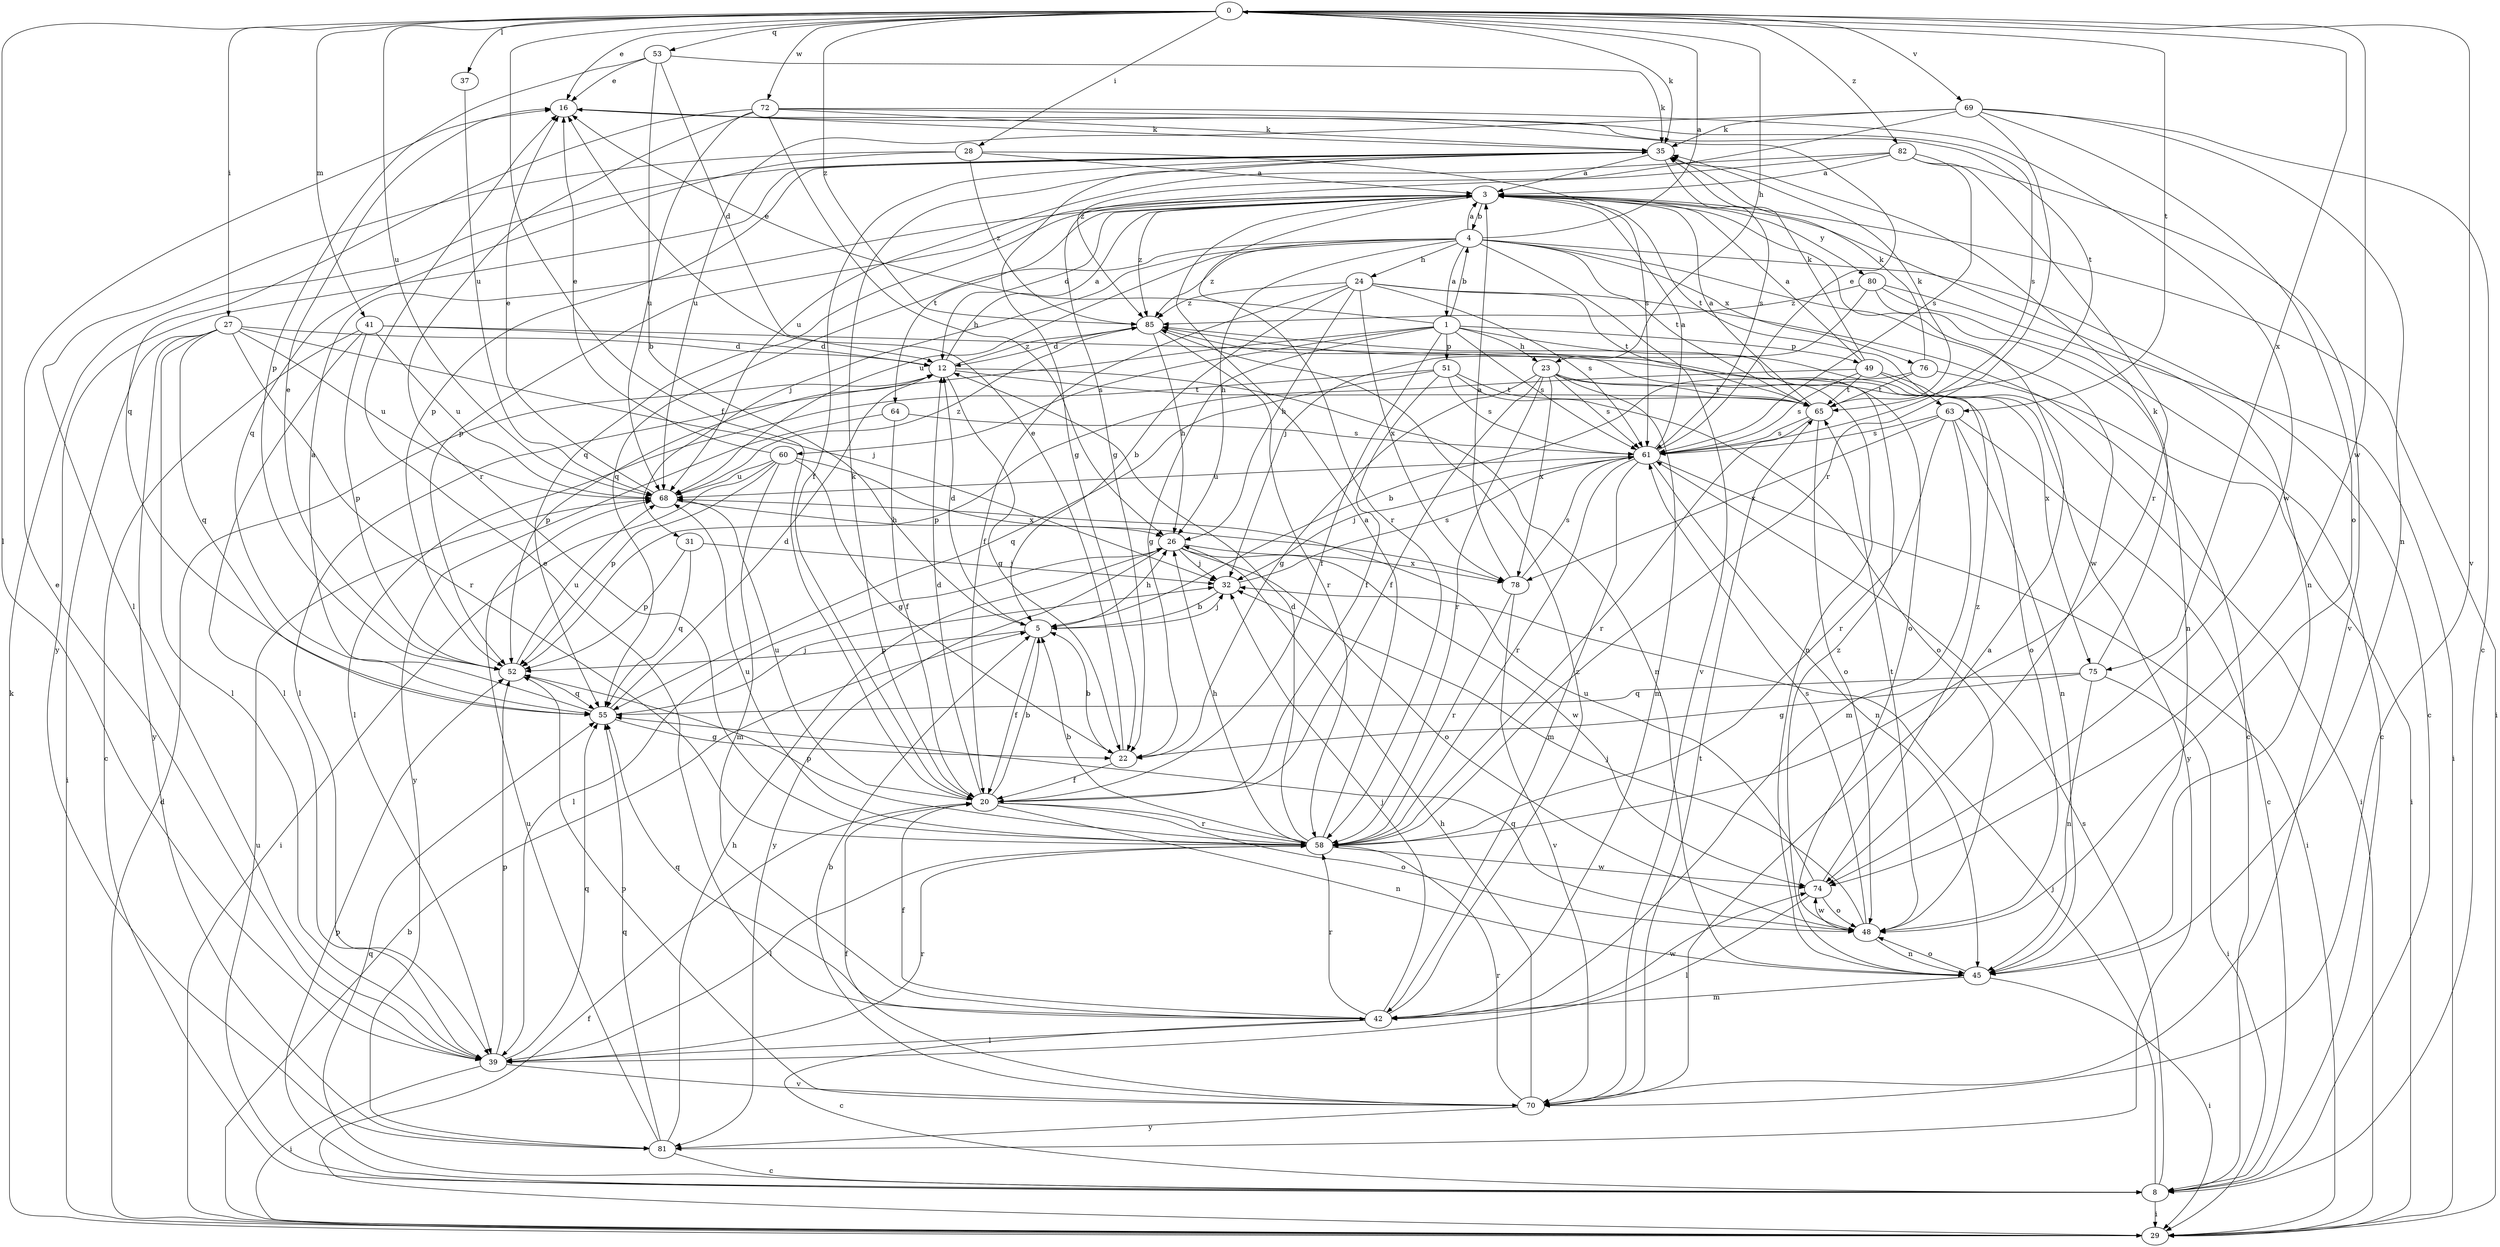 strict digraph  {
0;
1;
3;
4;
5;
8;
12;
16;
20;
22;
23;
24;
26;
27;
28;
29;
31;
32;
35;
37;
39;
41;
42;
45;
48;
49;
51;
52;
53;
55;
58;
60;
61;
63;
64;
65;
68;
69;
70;
72;
74;
75;
76;
78;
80;
81;
82;
85;
0 -> 16  [label=e];
0 -> 20  [label=f];
0 -> 23  [label=h];
0 -> 27  [label=i];
0 -> 28  [label=i];
0 -> 35  [label=k];
0 -> 37  [label=l];
0 -> 39  [label=l];
0 -> 41  [label=m];
0 -> 53  [label=q];
0 -> 63  [label=t];
0 -> 68  [label=u];
0 -> 69  [label=v];
0 -> 70  [label=v];
0 -> 72  [label=w];
0 -> 74  [label=w];
0 -> 75  [label=x];
0 -> 82  [label=z];
0 -> 85  [label=z];
1 -> 4  [label=b];
1 -> 16  [label=e];
1 -> 20  [label=f];
1 -> 22  [label=g];
1 -> 23  [label=h];
1 -> 39  [label=l];
1 -> 49  [label=p];
1 -> 51  [label=p];
1 -> 60  [label=s];
1 -> 61  [label=s];
1 -> 75  [label=x];
3 -> 4  [label=b];
3 -> 12  [label=d];
3 -> 29  [label=i];
3 -> 45  [label=n];
3 -> 52  [label=p];
3 -> 55  [label=q];
3 -> 58  [label=r];
3 -> 63  [label=t];
3 -> 64  [label=t];
3 -> 80  [label=y];
3 -> 85  [label=z];
4 -> 0  [label=a];
4 -> 1  [label=a];
4 -> 3  [label=a];
4 -> 8  [label=c];
4 -> 24  [label=h];
4 -> 26  [label=h];
4 -> 31  [label=j];
4 -> 55  [label=q];
4 -> 65  [label=t];
4 -> 68  [label=u];
4 -> 70  [label=v];
4 -> 74  [label=w];
4 -> 76  [label=x];
4 -> 85  [label=z];
5 -> 12  [label=d];
5 -> 20  [label=f];
5 -> 26  [label=h];
5 -> 32  [label=j];
5 -> 52  [label=p];
8 -> 29  [label=i];
8 -> 32  [label=j];
8 -> 52  [label=p];
8 -> 55  [label=q];
8 -> 61  [label=s];
8 -> 68  [label=u];
12 -> 3  [label=a];
12 -> 22  [label=g];
12 -> 45  [label=n];
12 -> 52  [label=p];
12 -> 65  [label=t];
12 -> 85  [label=z];
16 -> 35  [label=k];
16 -> 65  [label=t];
20 -> 5  [label=b];
20 -> 12  [label=d];
20 -> 35  [label=k];
20 -> 45  [label=n];
20 -> 48  [label=o];
20 -> 58  [label=r];
20 -> 68  [label=u];
22 -> 5  [label=b];
22 -> 16  [label=e];
22 -> 20  [label=f];
23 -> 20  [label=f];
23 -> 22  [label=g];
23 -> 42  [label=m];
23 -> 48  [label=o];
23 -> 58  [label=r];
23 -> 61  [label=s];
23 -> 65  [label=t];
23 -> 78  [label=x];
24 -> 5  [label=b];
24 -> 8  [label=c];
24 -> 20  [label=f];
24 -> 26  [label=h];
24 -> 61  [label=s];
24 -> 65  [label=t];
24 -> 78  [label=x];
24 -> 85  [label=z];
26 -> 32  [label=j];
26 -> 39  [label=l];
26 -> 48  [label=o];
26 -> 74  [label=w];
26 -> 78  [label=x];
26 -> 81  [label=y];
27 -> 12  [label=d];
27 -> 29  [label=i];
27 -> 32  [label=j];
27 -> 39  [label=l];
27 -> 55  [label=q];
27 -> 58  [label=r];
27 -> 68  [label=u];
27 -> 81  [label=y];
28 -> 3  [label=a];
28 -> 39  [label=l];
28 -> 55  [label=q];
28 -> 61  [label=s];
28 -> 85  [label=z];
29 -> 5  [label=b];
29 -> 12  [label=d];
29 -> 20  [label=f];
29 -> 35  [label=k];
31 -> 32  [label=j];
31 -> 52  [label=p];
31 -> 55  [label=q];
32 -> 5  [label=b];
32 -> 61  [label=s];
35 -> 3  [label=a];
35 -> 20  [label=f];
35 -> 22  [label=g];
35 -> 52  [label=p];
35 -> 61  [label=s];
35 -> 81  [label=y];
37 -> 68  [label=u];
39 -> 16  [label=e];
39 -> 29  [label=i];
39 -> 52  [label=p];
39 -> 55  [label=q];
39 -> 58  [label=r];
39 -> 70  [label=v];
41 -> 8  [label=c];
41 -> 12  [label=d];
41 -> 39  [label=l];
41 -> 48  [label=o];
41 -> 52  [label=p];
41 -> 68  [label=u];
42 -> 8  [label=c];
42 -> 16  [label=e];
42 -> 20  [label=f];
42 -> 32  [label=j];
42 -> 39  [label=l];
42 -> 55  [label=q];
42 -> 58  [label=r];
42 -> 74  [label=w];
42 -> 85  [label=z];
45 -> 29  [label=i];
45 -> 42  [label=m];
45 -> 48  [label=o];
45 -> 85  [label=z];
48 -> 32  [label=j];
48 -> 45  [label=n];
48 -> 55  [label=q];
48 -> 61  [label=s];
48 -> 65  [label=t];
48 -> 74  [label=w];
49 -> 3  [label=a];
49 -> 29  [label=i];
49 -> 35  [label=k];
49 -> 52  [label=p];
49 -> 61  [label=s];
49 -> 65  [label=t];
49 -> 81  [label=y];
51 -> 20  [label=f];
51 -> 39  [label=l];
51 -> 48  [label=o];
51 -> 55  [label=q];
51 -> 61  [label=s];
51 -> 65  [label=t];
52 -> 16  [label=e];
52 -> 55  [label=q];
52 -> 68  [label=u];
53 -> 5  [label=b];
53 -> 12  [label=d];
53 -> 16  [label=e];
53 -> 35  [label=k];
53 -> 52  [label=p];
55 -> 3  [label=a];
55 -> 12  [label=d];
55 -> 22  [label=g];
55 -> 32  [label=j];
58 -> 3  [label=a];
58 -> 5  [label=b];
58 -> 12  [label=d];
58 -> 26  [label=h];
58 -> 39  [label=l];
58 -> 52  [label=p];
58 -> 68  [label=u];
58 -> 74  [label=w];
60 -> 16  [label=e];
60 -> 22  [label=g];
60 -> 29  [label=i];
60 -> 42  [label=m];
60 -> 52  [label=p];
60 -> 68  [label=u];
60 -> 78  [label=x];
61 -> 3  [label=a];
61 -> 16  [label=e];
61 -> 29  [label=i];
61 -> 32  [label=j];
61 -> 42  [label=m];
61 -> 45  [label=n];
61 -> 58  [label=r];
61 -> 68  [label=u];
63 -> 8  [label=c];
63 -> 42  [label=m];
63 -> 45  [label=n];
63 -> 58  [label=r];
63 -> 61  [label=s];
63 -> 78  [label=x];
64 -> 20  [label=f];
64 -> 61  [label=s];
64 -> 81  [label=y];
65 -> 3  [label=a];
65 -> 35  [label=k];
65 -> 48  [label=o];
65 -> 58  [label=r];
65 -> 61  [label=s];
68 -> 16  [label=e];
68 -> 26  [label=h];
68 -> 85  [label=z];
69 -> 8  [label=c];
69 -> 35  [label=k];
69 -> 45  [label=n];
69 -> 48  [label=o];
69 -> 58  [label=r];
69 -> 68  [label=u];
69 -> 85  [label=z];
70 -> 3  [label=a];
70 -> 5  [label=b];
70 -> 20  [label=f];
70 -> 26  [label=h];
70 -> 52  [label=p];
70 -> 58  [label=r];
70 -> 65  [label=t];
70 -> 81  [label=y];
72 -> 26  [label=h];
72 -> 35  [label=k];
72 -> 55  [label=q];
72 -> 58  [label=r];
72 -> 61  [label=s];
72 -> 68  [label=u];
72 -> 74  [label=w];
74 -> 39  [label=l];
74 -> 48  [label=o];
74 -> 68  [label=u];
74 -> 85  [label=z];
75 -> 22  [label=g];
75 -> 29  [label=i];
75 -> 35  [label=k];
75 -> 45  [label=n];
75 -> 55  [label=q];
76 -> 5  [label=b];
76 -> 29  [label=i];
76 -> 35  [label=k];
76 -> 65  [label=t];
78 -> 3  [label=a];
78 -> 58  [label=r];
78 -> 61  [label=s];
78 -> 70  [label=v];
80 -> 8  [label=c];
80 -> 29  [label=i];
80 -> 32  [label=j];
80 -> 45  [label=n];
80 -> 85  [label=z];
81 -> 8  [label=c];
81 -> 26  [label=h];
81 -> 55  [label=q];
81 -> 68  [label=u];
82 -> 3  [label=a];
82 -> 22  [label=g];
82 -> 58  [label=r];
82 -> 61  [label=s];
82 -> 68  [label=u];
82 -> 70  [label=v];
85 -> 12  [label=d];
85 -> 26  [label=h];
85 -> 45  [label=n];
85 -> 58  [label=r];
}
